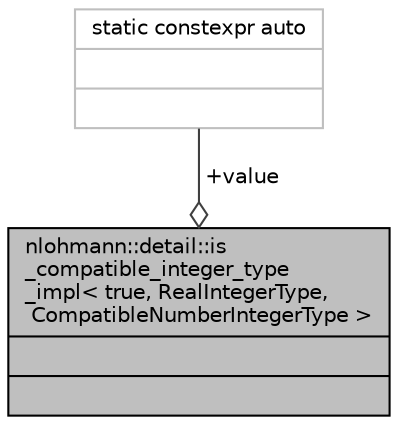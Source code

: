 digraph "nlohmann::detail::is_compatible_integer_type_impl&lt; true, RealIntegerType, CompatibleNumberIntegerType &gt;"
{
 // INTERACTIVE_SVG=YES
  bgcolor="transparent";
  edge [fontname="Helvetica",fontsize="10",labelfontname="Helvetica",labelfontsize="10"];
  node [fontname="Helvetica",fontsize="10",shape=record];
  Node1 [label="{nlohmann::detail::is\l_compatible_integer_type\l_impl\< true, RealIntegerType,\l CompatibleNumberIntegerType \>\n||}",height=0.2,width=0.4,color="black", fillcolor="grey75", style="filled", fontcolor="black"];
  Node2 -> Node1 [color="grey25",fontsize="10",style="solid",label=" +value" ,arrowhead="odiamond",fontname="Helvetica"];
  Node2 [label="{static constexpr auto\n||}",height=0.2,width=0.4,color="grey75"];
}

